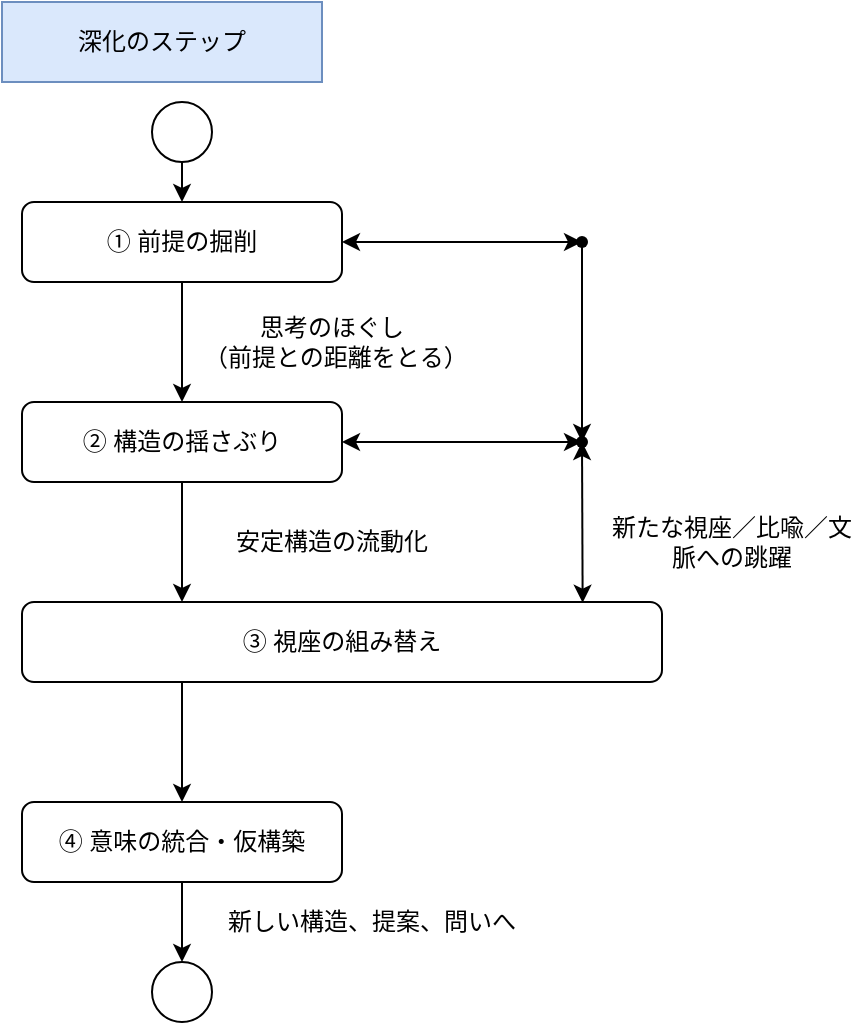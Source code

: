 <mxfile version="27.1.6">
  <diagram name="ページ1" id="ClCoJ_ViRurL54MsnXwp">
    <mxGraphModel dx="564" dy="365" grid="1" gridSize="10" guides="1" tooltips="1" connect="1" arrows="1" fold="1" page="1" pageScale="1" pageWidth="1654" pageHeight="1169" math="0" shadow="0">
      <root>
        <mxCell id="0" />
        <mxCell id="1" parent="0" />
        <mxCell id="W__CkLP6Ctf0l0lCEdv3-1" value="深化のステップ" style="text;html=1;align=center;verticalAlign=middle;whiteSpace=wrap;rounded=0;fillColor=#dae8fc;strokeColor=#6c8ebf;" vertex="1" parent="1">
          <mxGeometry x="150" y="40" width="160" height="40" as="geometry" />
        </mxCell>
        <mxCell id="W__CkLP6Ctf0l0lCEdv3-2" value="① 前提の掘削" style="rounded=1;whiteSpace=wrap;html=1;" vertex="1" parent="1">
          <mxGeometry x="160" y="140" width="160" height="40" as="geometry" />
        </mxCell>
        <mxCell id="W__CkLP6Ctf0l0lCEdv3-5" value="② 構造の揺さぶり" style="rounded=1;whiteSpace=wrap;html=1;" vertex="1" parent="1">
          <mxGeometry x="160" y="240" width="160" height="40" as="geometry" />
        </mxCell>
        <mxCell id="W__CkLP6Ctf0l0lCEdv3-6" value="" style="endArrow=classic;html=1;rounded=0;exitX=0.5;exitY=1;exitDx=0;exitDy=0;entryX=0.5;entryY=0;entryDx=0;entryDy=0;" edge="1" parent="1" source="W__CkLP6Ctf0l0lCEdv3-2" target="W__CkLP6Ctf0l0lCEdv3-5">
          <mxGeometry width="50" height="50" relative="1" as="geometry">
            <mxPoint x="480" y="360" as="sourcePoint" />
            <mxPoint x="530" y="310" as="targetPoint" />
          </mxGeometry>
        </mxCell>
        <mxCell id="W__CkLP6Ctf0l0lCEdv3-7" value="" style="shape=waypoint;sketch=0;fillStyle=solid;size=6;pointerEvents=1;points=[];fillColor=none;resizable=0;rotatable=0;perimeter=centerPerimeter;snapToPoint=1;" vertex="1" parent="1">
          <mxGeometry x="430" y="150" width="20" height="20" as="geometry" />
        </mxCell>
        <mxCell id="W__CkLP6Ctf0l0lCEdv3-8" value="" style="endArrow=classic;html=1;rounded=0;exitX=1;exitY=0.5;exitDx=0;exitDy=0;entryX=-0.15;entryY=0.308;entryDx=0;entryDy=0;entryPerimeter=0;startArrow=classic;startFill=1;" edge="1" parent="1" source="W__CkLP6Ctf0l0lCEdv3-2" target="W__CkLP6Ctf0l0lCEdv3-7">
          <mxGeometry width="50" height="50" relative="1" as="geometry">
            <mxPoint x="470" y="360" as="sourcePoint" />
            <mxPoint x="520" y="310" as="targetPoint" />
          </mxGeometry>
        </mxCell>
        <mxCell id="W__CkLP6Ctf0l0lCEdv3-9" value="思考のほぐし&lt;div&gt;（前提との距離をとる）&lt;/div&gt;" style="text;html=1;align=center;verticalAlign=middle;whiteSpace=wrap;rounded=0;" vertex="1" parent="1">
          <mxGeometry x="250" y="190" width="130" height="40" as="geometry" />
        </mxCell>
        <mxCell id="W__CkLP6Ctf0l0lCEdv3-10" value="③ 視座の組み替え" style="rounded=1;whiteSpace=wrap;html=1;" vertex="1" parent="1">
          <mxGeometry x="160" y="340" width="320" height="40" as="geometry" />
        </mxCell>
        <mxCell id="W__CkLP6Ctf0l0lCEdv3-11" value="" style="shape=waypoint;sketch=0;fillStyle=solid;size=6;pointerEvents=1;points=[];fillColor=none;resizable=0;rotatable=0;perimeter=centerPerimeter;snapToPoint=1;" vertex="1" parent="1">
          <mxGeometry x="430" y="250" width="20" height="20" as="geometry" />
        </mxCell>
        <mxCell id="W__CkLP6Ctf0l0lCEdv3-12" value="" style="endArrow=classic;html=1;rounded=0;exitX=0.5;exitY=1;exitDx=0;exitDy=0;entryX=0.25;entryY=0;entryDx=0;entryDy=0;" edge="1" parent="1" source="W__CkLP6Ctf0l0lCEdv3-5" target="W__CkLP6Ctf0l0lCEdv3-10">
          <mxGeometry width="50" height="50" relative="1" as="geometry">
            <mxPoint x="330" y="310" as="sourcePoint" />
            <mxPoint x="330" y="390" as="targetPoint" />
          </mxGeometry>
        </mxCell>
        <mxCell id="W__CkLP6Ctf0l0lCEdv3-13" value="" style="endArrow=classic;html=1;rounded=0;entryX=0.5;entryY=0;entryDx=0;entryDy=0;exitX=0.25;exitY=1;exitDx=0;exitDy=0;" edge="1" parent="1" source="W__CkLP6Ctf0l0lCEdv3-10" target="W__CkLP6Ctf0l0lCEdv3-14">
          <mxGeometry width="50" height="50" relative="1" as="geometry">
            <mxPoint x="240" y="410" as="sourcePoint" />
            <mxPoint x="410" y="530" as="targetPoint" />
          </mxGeometry>
        </mxCell>
        <mxCell id="W__CkLP6Ctf0l0lCEdv3-14" value="④ 意味の統合・仮構築" style="rounded=1;whiteSpace=wrap;html=1;" vertex="1" parent="1">
          <mxGeometry x="160" y="440" width="160" height="40" as="geometry" />
        </mxCell>
        <mxCell id="W__CkLP6Ctf0l0lCEdv3-15" value="" style="endArrow=classic;html=1;rounded=0;exitX=0.683;exitY=0.892;exitDx=0;exitDy=0;entryX=1.017;entryY=0.475;entryDx=0;entryDy=0;entryPerimeter=0;exitPerimeter=0;" edge="1" parent="1" source="W__CkLP6Ctf0l0lCEdv3-7" target="W__CkLP6Ctf0l0lCEdv3-11">
          <mxGeometry width="50" height="50" relative="1" as="geometry">
            <mxPoint x="490" y="240" as="sourcePoint" />
            <mxPoint x="610" y="300" as="targetPoint" />
          </mxGeometry>
        </mxCell>
        <mxCell id="W__CkLP6Ctf0l0lCEdv3-16" value="" style="endArrow=classic;html=1;rounded=0;entryX=0.876;entryY=0.009;entryDx=0;entryDy=0;startArrow=classic;startFill=1;entryPerimeter=0;exitX=0.5;exitY=0.895;exitDx=0;exitDy=0;exitPerimeter=0;" edge="1" parent="1" source="W__CkLP6Ctf0l0lCEdv3-11" target="W__CkLP6Ctf0l0lCEdv3-10">
          <mxGeometry width="50" height="50" relative="1" as="geometry">
            <mxPoint x="440" y="320" as="sourcePoint" />
            <mxPoint x="580" y="470" as="targetPoint" />
          </mxGeometry>
        </mxCell>
        <mxCell id="W__CkLP6Ctf0l0lCEdv3-17" value="新たな視座／比喩／文脈への跳躍" style="text;html=1;align=center;verticalAlign=middle;whiteSpace=wrap;rounded=0;" vertex="1" parent="1">
          <mxGeometry x="450" y="290" width="130" height="40" as="geometry" />
        </mxCell>
        <mxCell id="W__CkLP6Ctf0l0lCEdv3-18" value="安定構造の流動化" style="text;html=1;align=center;verticalAlign=middle;whiteSpace=wrap;rounded=0;" vertex="1" parent="1">
          <mxGeometry x="255" y="290" width="120" height="40" as="geometry" />
        </mxCell>
        <mxCell id="W__CkLP6Ctf0l0lCEdv3-20" value="" style="endArrow=classic;html=1;rounded=0;exitX=0.5;exitY=1;exitDx=0;exitDy=0;" edge="1" parent="1" source="W__CkLP6Ctf0l0lCEdv3-14" target="W__CkLP6Ctf0l0lCEdv3-29">
          <mxGeometry width="50" height="50" relative="1" as="geometry">
            <mxPoint x="490" y="490" as="sourcePoint" />
            <mxPoint x="240" y="520" as="targetPoint" />
          </mxGeometry>
        </mxCell>
        <mxCell id="W__CkLP6Ctf0l0lCEdv3-21" value="新しい構造、提案、問いへ" style="text;html=1;align=center;verticalAlign=middle;whiteSpace=wrap;rounded=0;" vertex="1" parent="1">
          <mxGeometry x="255" y="480" width="160" height="40" as="geometry" />
        </mxCell>
        <mxCell id="W__CkLP6Ctf0l0lCEdv3-24" value="" style="endArrow=classic;html=1;rounded=0;exitX=1;exitY=0.5;exitDx=0;exitDy=0;startArrow=classic;startFill=1;" edge="1" parent="1" source="W__CkLP6Ctf0l0lCEdv3-5" target="W__CkLP6Ctf0l0lCEdv3-11">
          <mxGeometry width="50" height="50" relative="1" as="geometry">
            <mxPoint x="500" y="270" as="sourcePoint" />
            <mxPoint x="620" y="330" as="targetPoint" />
          </mxGeometry>
        </mxCell>
        <mxCell id="W__CkLP6Ctf0l0lCEdv3-27" value="" style="endArrow=classic;html=1;rounded=0;entryX=0.5;entryY=0;entryDx=0;entryDy=0;exitX=0.5;exitY=1;exitDx=0;exitDy=0;" edge="1" parent="1" source="W__CkLP6Ctf0l0lCEdv3-28" target="W__CkLP6Ctf0l0lCEdv3-2">
          <mxGeometry width="50" height="50" relative="1" as="geometry">
            <mxPoint x="240" y="100" as="sourcePoint" />
            <mxPoint x="239.66" y="140" as="targetPoint" />
          </mxGeometry>
        </mxCell>
        <mxCell id="W__CkLP6Ctf0l0lCEdv3-28" value="" style="ellipse;whiteSpace=wrap;html=1;aspect=fixed;" vertex="1" parent="1">
          <mxGeometry x="225" y="90" width="30" height="30" as="geometry" />
        </mxCell>
        <mxCell id="W__CkLP6Ctf0l0lCEdv3-29" value="" style="ellipse;whiteSpace=wrap;html=1;aspect=fixed;" vertex="1" parent="1">
          <mxGeometry x="225" y="520" width="30" height="30" as="geometry" />
        </mxCell>
      </root>
    </mxGraphModel>
  </diagram>
</mxfile>
